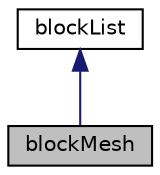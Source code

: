 digraph "blockMesh"
{
  bgcolor="transparent";
  edge [fontname="Helvetica",fontsize="10",labelfontname="Helvetica",labelfontsize="10"];
  node [fontname="Helvetica",fontsize="10",shape=record];
  Node1 [label="blockMesh",height=0.2,width=0.4,color="black", fillcolor="grey75", style="filled", fontcolor="black"];
  Node2 -> Node1 [dir="back",color="midnightblue",fontsize="10",style="solid",fontname="Helvetica"];
  Node2 [label="blockList",height=0.2,width=0.4,color="black",URL="$a02037.html",tooltip="A templated 1D list of pointers to objects of type <T>, where the size of the array is known and used..."];
}
